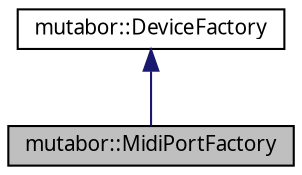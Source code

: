 digraph "mutabor::MidiPortFactory"
{
  edge [fontname="Sans",fontsize="10",labelfontname="Sans",labelfontsize="10"];
  node [fontname="Sans",fontsize="10",shape=record];
  Node0 [label="mutabor::MidiPortFactory",height=0.2,width=0.4,color="black", fillcolor="grey75", style="filled", fontcolor="black"];
  Node1 -> Node0 [dir="back",color="midnightblue",fontsize="10",style="solid",fontname="Sans"];
  Node1 [label="mutabor::DeviceFactory",height=0.2,width=0.4,color="black", fillcolor="white", style="filled",URL="$d7/d57/classmutabor_1_1DeviceFactory.html"];
}
